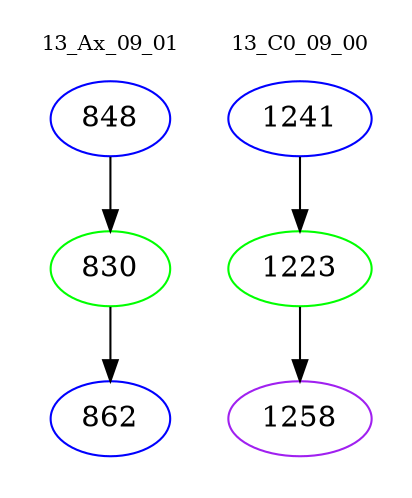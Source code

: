 digraph{
subgraph cluster_0 {
color = white
label = "13_Ax_09_01";
fontsize=10;
T0_848 [label="848", color="blue"]
T0_848 -> T0_830 [color="black"]
T0_830 [label="830", color="green"]
T0_830 -> T0_862 [color="black"]
T0_862 [label="862", color="blue"]
}
subgraph cluster_1 {
color = white
label = "13_C0_09_00";
fontsize=10;
T1_1241 [label="1241", color="blue"]
T1_1241 -> T1_1223 [color="black"]
T1_1223 [label="1223", color="green"]
T1_1223 -> T1_1258 [color="black"]
T1_1258 [label="1258", color="purple"]
}
}
